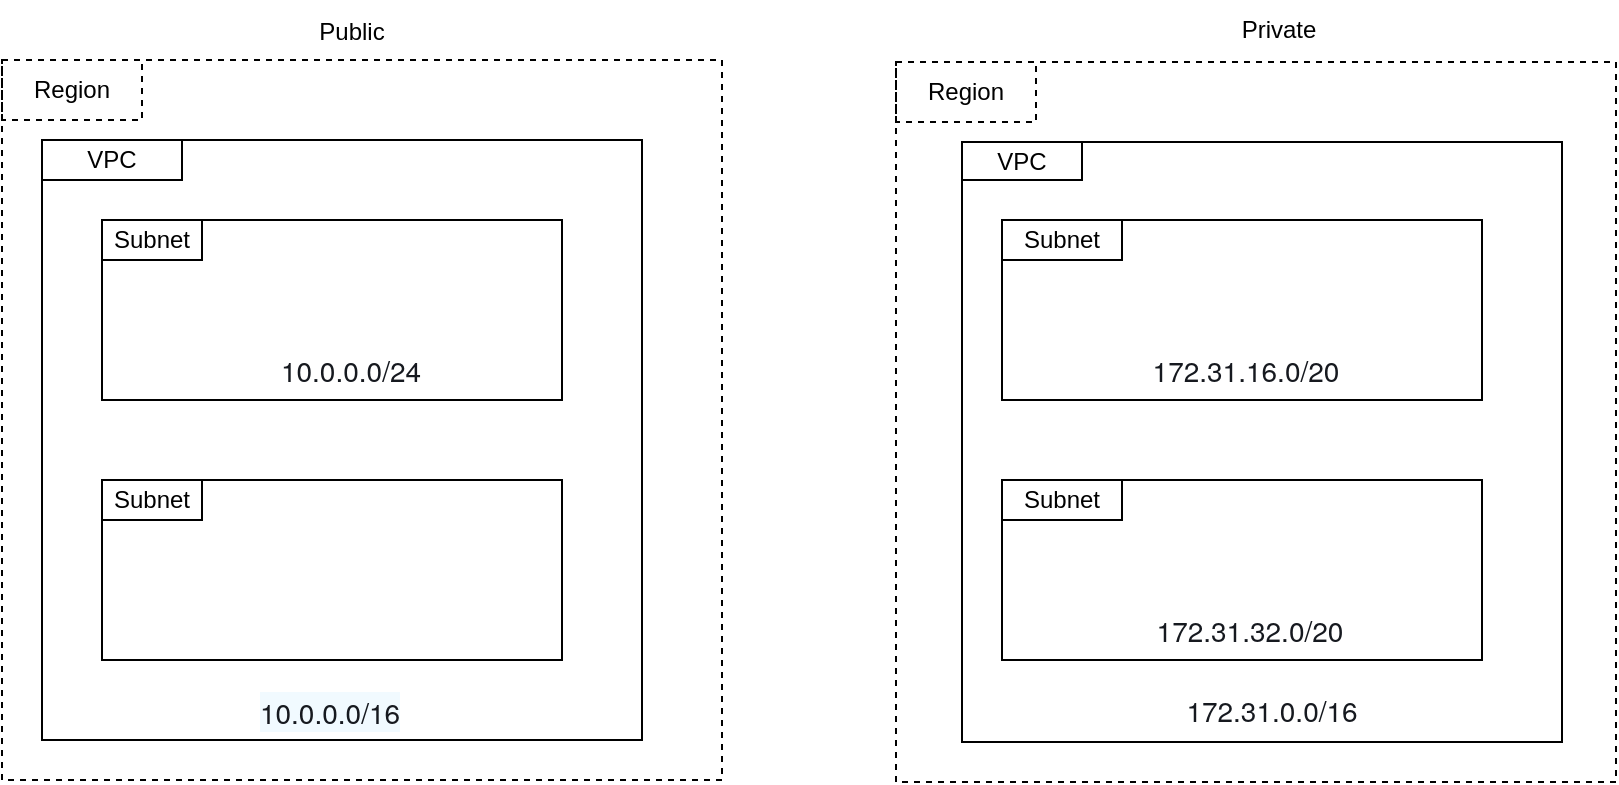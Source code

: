 <mxfile version="16.1.4" type="github"><diagram id="PhhgaO7qPSRJpCxBzuqd" name="Page-1"><mxGraphModel dx="946" dy="508" grid="1" gridSize="10" guides="1" tooltips="1" connect="1" arrows="1" fold="1" page="1" pageScale="1" pageWidth="827" pageHeight="1169" math="0" shadow="0"><root><mxCell id="0"/><mxCell id="1" parent="0"/><mxCell id="05EPVArUtSKbufkmVEQP-2" value="" style="whiteSpace=wrap;html=1;aspect=fixed;fillColor=none;dashed=1;fontFamily=Helvetica;" vertex="1" parent="1"><mxGeometry x="20" y="40" width="360" height="360" as="geometry"/></mxCell><mxCell id="05EPVArUtSKbufkmVEQP-4" value="Region" style="rounded=0;whiteSpace=wrap;html=1;dashed=1;fontFamily=Helvetica;fillColor=none;" vertex="1" parent="1"><mxGeometry x="20" y="40" width="70" height="30" as="geometry"/></mxCell><mxCell id="05EPVArUtSKbufkmVEQP-5" value="" style="whiteSpace=wrap;html=1;aspect=fixed;fontFamily=Helvetica;fillColor=none;" vertex="1" parent="1"><mxGeometry x="40" y="80" width="300" height="300" as="geometry"/></mxCell><mxCell id="05EPVArUtSKbufkmVEQP-6" value="VPC" style="rounded=0;whiteSpace=wrap;html=1;fontFamily=Helvetica;fillColor=none;" vertex="1" parent="1"><mxGeometry x="40" y="80" width="70" height="20" as="geometry"/></mxCell><mxCell id="05EPVArUtSKbufkmVEQP-7" value="" style="whiteSpace=wrap;html=1;aspect=fixed;fillColor=none;dashed=1;fontFamily=Helvetica;" vertex="1" parent="1"><mxGeometry x="467" y="41" width="360" height="360" as="geometry"/></mxCell><mxCell id="05EPVArUtSKbufkmVEQP-9" value="" style="rounded=0;whiteSpace=wrap;html=1;fontFamily=Helvetica;fillColor=none;" vertex="1" parent="1"><mxGeometry x="70" y="250" width="230" height="90" as="geometry"/></mxCell><mxCell id="05EPVArUtSKbufkmVEQP-10" value="" style="rounded=0;whiteSpace=wrap;html=1;fontFamily=Helvetica;fillColor=none;" vertex="1" parent="1"><mxGeometry x="70" y="120" width="230" height="90" as="geometry"/></mxCell><mxCell id="05EPVArUtSKbufkmVEQP-11" value="Subnet" style="rounded=0;whiteSpace=wrap;html=1;fontFamily=Helvetica;fillColor=none;" vertex="1" parent="1"><mxGeometry x="70" y="120" width="50" height="20" as="geometry"/></mxCell><mxCell id="05EPVArUtSKbufkmVEQP-13" value="Subnet" style="rounded=0;whiteSpace=wrap;html=1;fontFamily=Helvetica;fillColor=none;" vertex="1" parent="1"><mxGeometry x="70" y="250" width="50" height="20" as="geometry"/></mxCell><mxCell id="05EPVArUtSKbufkmVEQP-14" value="" style="whiteSpace=wrap;html=1;aspect=fixed;fontFamily=Helvetica;fillColor=none;" vertex="1" parent="1"><mxGeometry x="40" y="80" width="300" height="300" as="geometry"/></mxCell><mxCell id="05EPVArUtSKbufkmVEQP-15" value="" style="whiteSpace=wrap;html=1;aspect=fixed;fontFamily=Helvetica;fillColor=none;" vertex="1" parent="1"><mxGeometry x="500" y="81" width="300" height="300" as="geometry"/></mxCell><mxCell id="05EPVArUtSKbufkmVEQP-16" value="Region" style="rounded=0;whiteSpace=wrap;html=1;dashed=1;fontFamily=Helvetica;fillColor=none;" vertex="1" parent="1"><mxGeometry x="467" y="41" width="70" height="30" as="geometry"/></mxCell><mxCell id="05EPVArUtSKbufkmVEQP-17" value="VPC" style="rounded=0;whiteSpace=wrap;html=1;fontFamily=Helvetica;fillColor=none;" vertex="1" parent="1"><mxGeometry x="500" y="81" width="60" height="19" as="geometry"/></mxCell><mxCell id="05EPVArUtSKbufkmVEQP-18" value="" style="rounded=0;whiteSpace=wrap;html=1;fontFamily=Helvetica;fillColor=none;" vertex="1" parent="1"><mxGeometry x="520" y="120" width="240" height="90" as="geometry"/></mxCell><mxCell id="05EPVArUtSKbufkmVEQP-19" value="Subnet" style="rounded=0;whiteSpace=wrap;html=1;fontFamily=Helvetica;fillColor=none;" vertex="1" parent="1"><mxGeometry x="520" y="120" width="60" height="20" as="geometry"/></mxCell><mxCell id="05EPVArUtSKbufkmVEQP-20" value="" style="rounded=0;whiteSpace=wrap;html=1;fontFamily=Helvetica;fillColor=none;" vertex="1" parent="1"><mxGeometry x="520" y="250" width="240" height="90" as="geometry"/></mxCell><mxCell id="05EPVArUtSKbufkmVEQP-21" value="Subnet" style="rounded=0;whiteSpace=wrap;html=1;fontFamily=Helvetica;fillColor=none;" vertex="1" parent="1"><mxGeometry x="520" y="250" width="60" height="20" as="geometry"/></mxCell><mxCell id="05EPVArUtSKbufkmVEQP-22" value="&lt;span style=&quot;color: rgb(22 , 25 , 31) ; font-family: &amp;#34;amazon ember&amp;#34; , &amp;#34;helvetica neue&amp;#34; , &amp;#34;roboto&amp;#34; , &amp;#34;arial&amp;#34; , sans-serif ; font-size: 14px ; background-color: rgb(241 , 250 , 255)&quot;&gt;10.0.0.0/16&lt;/span&gt;" style="text;html=1;strokeColor=none;fillColor=none;align=center;verticalAlign=middle;whiteSpace=wrap;rounded=0;fontFamily=Helvetica;" vertex="1" parent="1"><mxGeometry x="119" y="351" width="130" height="30" as="geometry"/></mxCell><mxCell id="05EPVArUtSKbufkmVEQP-24" value="&lt;span style=&quot;color: rgb(22 , 25 , 31) ; font-family: &amp;#34;amazon ember&amp;#34; , &amp;#34;helvetica neue&amp;#34; , &amp;#34;roboto&amp;#34; , &amp;#34;arial&amp;#34; , sans-serif ; font-size: 14px ; background-color: rgb(255 , 255 , 255)&quot;&gt;172.31.0.0/16&lt;/span&gt;" style="text;html=1;strokeColor=none;fillColor=none;align=center;verticalAlign=middle;whiteSpace=wrap;rounded=0;fontFamily=Helvetica;" vertex="1" parent="1"><mxGeometry x="560" y="350" width="190" height="30" as="geometry"/></mxCell><mxCell id="05EPVArUtSKbufkmVEQP-25" value="&lt;span style=&quot;color: rgb(22 , 25 , 31) ; font-family: &amp;#34;amazon ember&amp;#34; , &amp;#34;helvetica neue&amp;#34; , &amp;#34;roboto&amp;#34; , &amp;#34;arial&amp;#34; , sans-serif ; font-size: 14px ; background-color: rgb(255 , 255 , 255)&quot;&gt;10.0.0.0/24&lt;/span&gt;" style="text;html=1;strokeColor=none;fillColor=none;align=center;verticalAlign=middle;whiteSpace=wrap;rounded=0;fontFamily=Helvetica;" vertex="1" parent="1"><mxGeometry x="119" y="180" width="151" height="30" as="geometry"/></mxCell><mxCell id="05EPVArUtSKbufkmVEQP-26" value="&lt;span style=&quot;color: rgb(22 , 25 , 31) ; font-family: &amp;#34;amazon ember&amp;#34; , &amp;#34;helvetica neue&amp;#34; , &amp;#34;roboto&amp;#34; , &amp;#34;arial&amp;#34; , sans-serif ; font-size: 14px ; background-color: rgb(255 , 255 , 255)&quot;&gt;172.31.16.0/20&lt;/span&gt;" style="text;html=1;strokeColor=none;fillColor=none;align=center;verticalAlign=middle;whiteSpace=wrap;rounded=0;fontFamily=Helvetica;" vertex="1" parent="1"><mxGeometry x="562" y="180" width="160" height="30" as="geometry"/></mxCell><mxCell id="05EPVArUtSKbufkmVEQP-27" value="&lt;span style=&quot;color: rgb(22 , 25 , 31) ; font-family: &amp;#34;amazon ember&amp;#34; , &amp;#34;helvetica neue&amp;#34; , &amp;#34;roboto&amp;#34; , &amp;#34;arial&amp;#34; , sans-serif ; font-size: 14px ; background-color: rgb(255 , 255 , 255)&quot;&gt;172.31.32.0/20&lt;/span&gt;" style="text;html=1;strokeColor=none;fillColor=none;align=center;verticalAlign=middle;whiteSpace=wrap;rounded=0;fontFamily=Helvetica;" vertex="1" parent="1"><mxGeometry x="579" y="310" width="130" height="30" as="geometry"/></mxCell><mxCell id="05EPVArUtSKbufkmVEQP-28" value="Private" style="text;html=1;strokeColor=none;fillColor=none;align=center;verticalAlign=middle;whiteSpace=wrap;rounded=0;fontFamily=Helvetica;" vertex="1" parent="1"><mxGeometry x="537" y="10" width="243" height="30" as="geometry"/></mxCell><mxCell id="05EPVArUtSKbufkmVEQP-29" value="Public" style="text;html=1;strokeColor=none;fillColor=none;align=center;verticalAlign=middle;whiteSpace=wrap;rounded=0;fontFamily=Helvetica;" vertex="1" parent="1"><mxGeometry x="90" y="11" width="210" height="30" as="geometry"/></mxCell></root></mxGraphModel></diagram></mxfile>